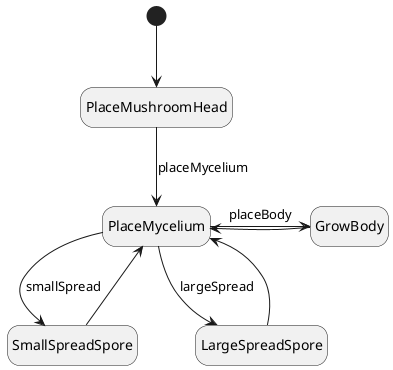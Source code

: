 @startuml Mushroom
hide empty description

[*]-->PlaceMushroomHead
PlaceMushroomHead-->PlaceMycelium : placeMycelium
PlaceMycelium -> SmallSpreadSpore : smallSpread
SmallSpreadSpore --> PlaceMycelium

PlaceMycelium --> LargeSpreadSpore : largeSpread
LargeSpreadSpore-> PlaceMycelium


PlaceMycelium->GrowBody : placeBody
GrowBody-> PlaceMycelium